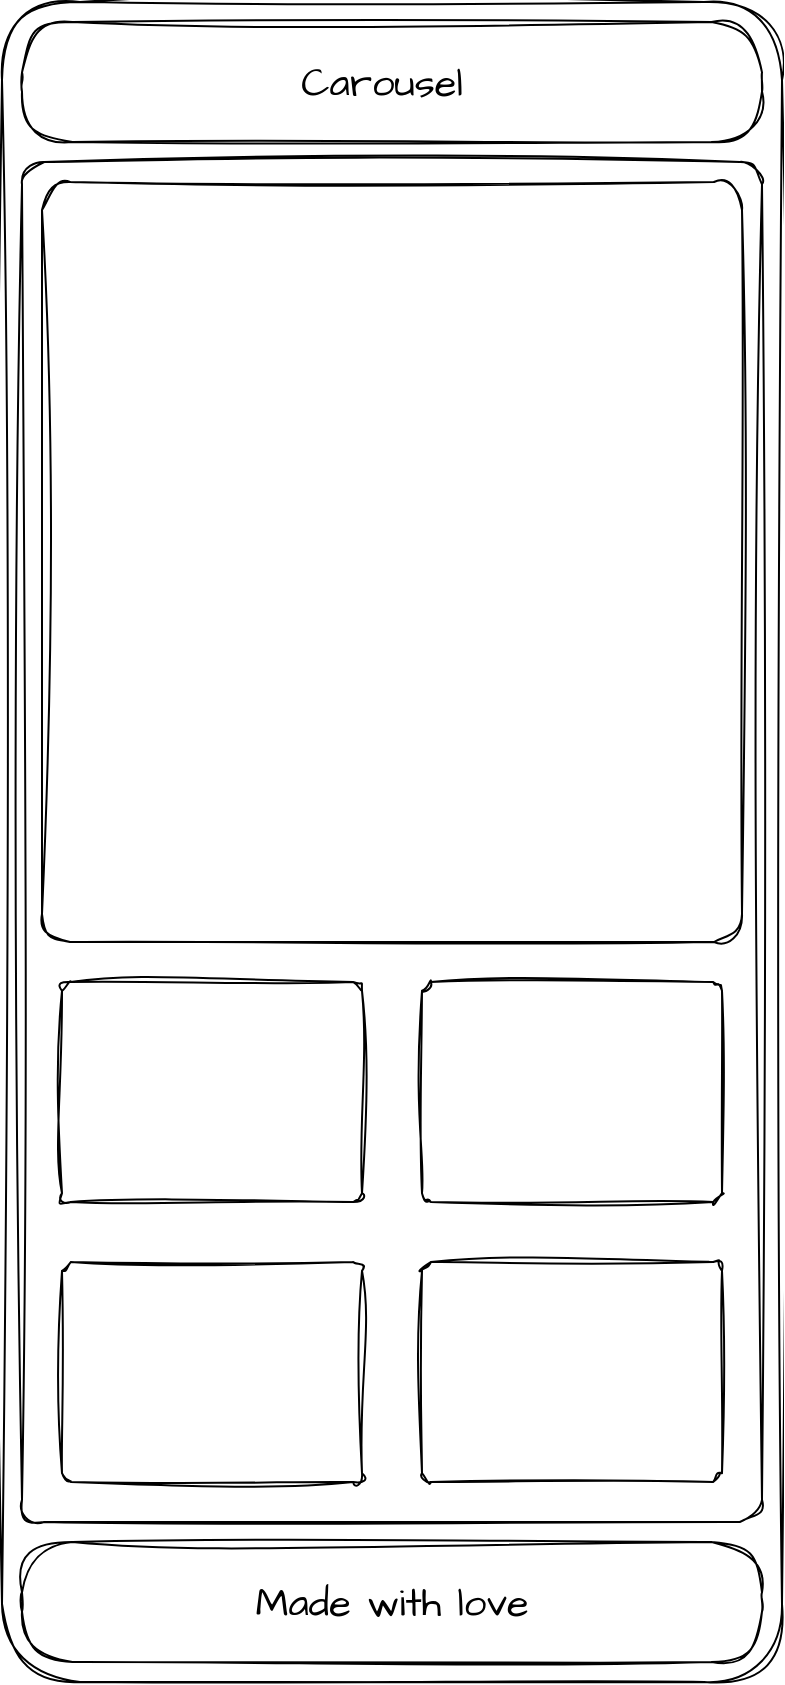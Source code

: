 <mxfile>
    <diagram id="VwZWhmn5qtBQ9dap5iBX" name="Pagina-1">
        <mxGraphModel dx="1389" dy="1359" grid="1" gridSize="10" guides="1" tooltips="1" connect="1" arrows="1" fold="1" page="0" pageScale="1" pageWidth="827" pageHeight="1169" background="none" math="0" shadow="0">
            <root>
                <mxCell id="0"/>
                <mxCell id="1" parent="0"/>
                <mxCell id="2" value="" style="whiteSpace=wrap;html=1;sketch=1;hachureGap=4;jiggle=2;curveFitting=1;fontFamily=Architects Daughter;fontSource=https%3A%2F%2Ffonts.googleapis.com%2Fcss%3Ffamily%3DArchitects%2BDaughter;fontSize=20;shadow=0;rounded=1;arcSize=10;" vertex="1" parent="1">
                    <mxGeometry x="130" y="-120" width="390" height="840" as="geometry"/>
                </mxCell>
                <mxCell id="3" value="" style="rounded=1;whiteSpace=wrap;html=1;shadow=0;sketch=1;hachureGap=4;jiggle=2;curveFitting=1;fontFamily=Architects Daughter;fontSource=https%3A%2F%2Ffonts.googleapis.com%2Fcss%3Ffamily%3DArchitects%2BDaughter;fontSize=20;arcSize=42;" vertex="1" parent="1">
                    <mxGeometry x="140" y="-110" width="370" height="60" as="geometry"/>
                </mxCell>
                <mxCell id="4" value="Carousel" style="text;strokeColor=none;align=center;fillColor=none;html=1;verticalAlign=middle;whiteSpace=wrap;rounded=0;shadow=0;sketch=1;hachureGap=4;jiggle=2;curveFitting=1;fontFamily=Architects Daughter;fontSource=https%3A%2F%2Ffonts.googleapis.com%2Fcss%3Ffamily%3DArchitects%2BDaughter;fontSize=20;" vertex="1" parent="1">
                    <mxGeometry x="210" y="-95" width="220" height="30" as="geometry"/>
                </mxCell>
                <mxCell id="6" value="Made with love" style="rounded=1;whiteSpace=wrap;html=1;shadow=0;sketch=1;hachureGap=4;jiggle=2;curveFitting=1;fontFamily=Architects Daughter;fontSource=https%3A%2F%2Ffonts.googleapis.com%2Fcss%3Ffamily%3DArchitects%2BDaughter;fontSize=20;arcSize=42;" vertex="1" parent="1">
                    <mxGeometry x="140" y="650" width="370" height="60" as="geometry"/>
                </mxCell>
                <mxCell id="7" value="" style="rounded=1;whiteSpace=wrap;html=1;shadow=0;sketch=1;hachureGap=4;jiggle=2;curveFitting=1;fontFamily=Architects Daughter;fontSource=https%3A%2F%2Ffonts.googleapis.com%2Fcss%3Ffamily%3DArchitects%2BDaughter;fontSize=20;arcSize=3;" vertex="1" parent="1">
                    <mxGeometry x="140" y="-40" width="370" height="680" as="geometry"/>
                </mxCell>
                <mxCell id="8" value="" style="rounded=1;whiteSpace=wrap;html=1;shadow=0;sketch=1;hachureGap=4;jiggle=2;curveFitting=1;fontFamily=Architects Daughter;fontSource=https%3A%2F%2Ffonts.googleapis.com%2Fcss%3Ffamily%3DArchitects%2BDaughter;fontSize=20;arcSize=4;" vertex="1" parent="1">
                    <mxGeometry x="150" y="-30" width="350" height="380" as="geometry"/>
                </mxCell>
                <mxCell id="9" value="" style="rounded=1;whiteSpace=wrap;html=1;shadow=0;sketch=1;hachureGap=4;jiggle=2;curveFitting=1;fontFamily=Architects Daughter;fontSource=https%3A%2F%2Ffonts.googleapis.com%2Fcss%3Ffamily%3DArchitects%2BDaughter;fontSize=20;arcSize=4;" vertex="1" parent="1">
                    <mxGeometry x="160" y="370" width="150" height="110" as="geometry"/>
                </mxCell>
                <mxCell id="12" value="" style="rounded=1;whiteSpace=wrap;html=1;shadow=0;sketch=1;hachureGap=4;jiggle=2;curveFitting=1;fontFamily=Architects Daughter;fontSource=https%3A%2F%2Ffonts.googleapis.com%2Fcss%3Ffamily%3DArchitects%2BDaughter;fontSize=20;arcSize=4;" vertex="1" parent="1">
                    <mxGeometry x="160" y="510" width="150" height="110" as="geometry"/>
                </mxCell>
                <mxCell id="13" value="" style="rounded=1;whiteSpace=wrap;html=1;shadow=0;sketch=1;hachureGap=4;jiggle=2;curveFitting=1;fontFamily=Architects Daughter;fontSource=https%3A%2F%2Ffonts.googleapis.com%2Fcss%3Ffamily%3DArchitects%2BDaughter;fontSize=20;arcSize=4;" vertex="1" parent="1">
                    <mxGeometry x="340" y="510" width="150" height="110" as="geometry"/>
                </mxCell>
                <mxCell id="14" value="" style="rounded=1;whiteSpace=wrap;html=1;shadow=0;sketch=1;hachureGap=4;jiggle=2;curveFitting=1;fontFamily=Architects Daughter;fontSource=https%3A%2F%2Ffonts.googleapis.com%2Fcss%3Ffamily%3DArchitects%2BDaughter;fontSize=20;arcSize=4;" vertex="1" parent="1">
                    <mxGeometry x="340" y="370" width="150" height="110" as="geometry"/>
                </mxCell>
            </root>
        </mxGraphModel>
    </diagram>
</mxfile>